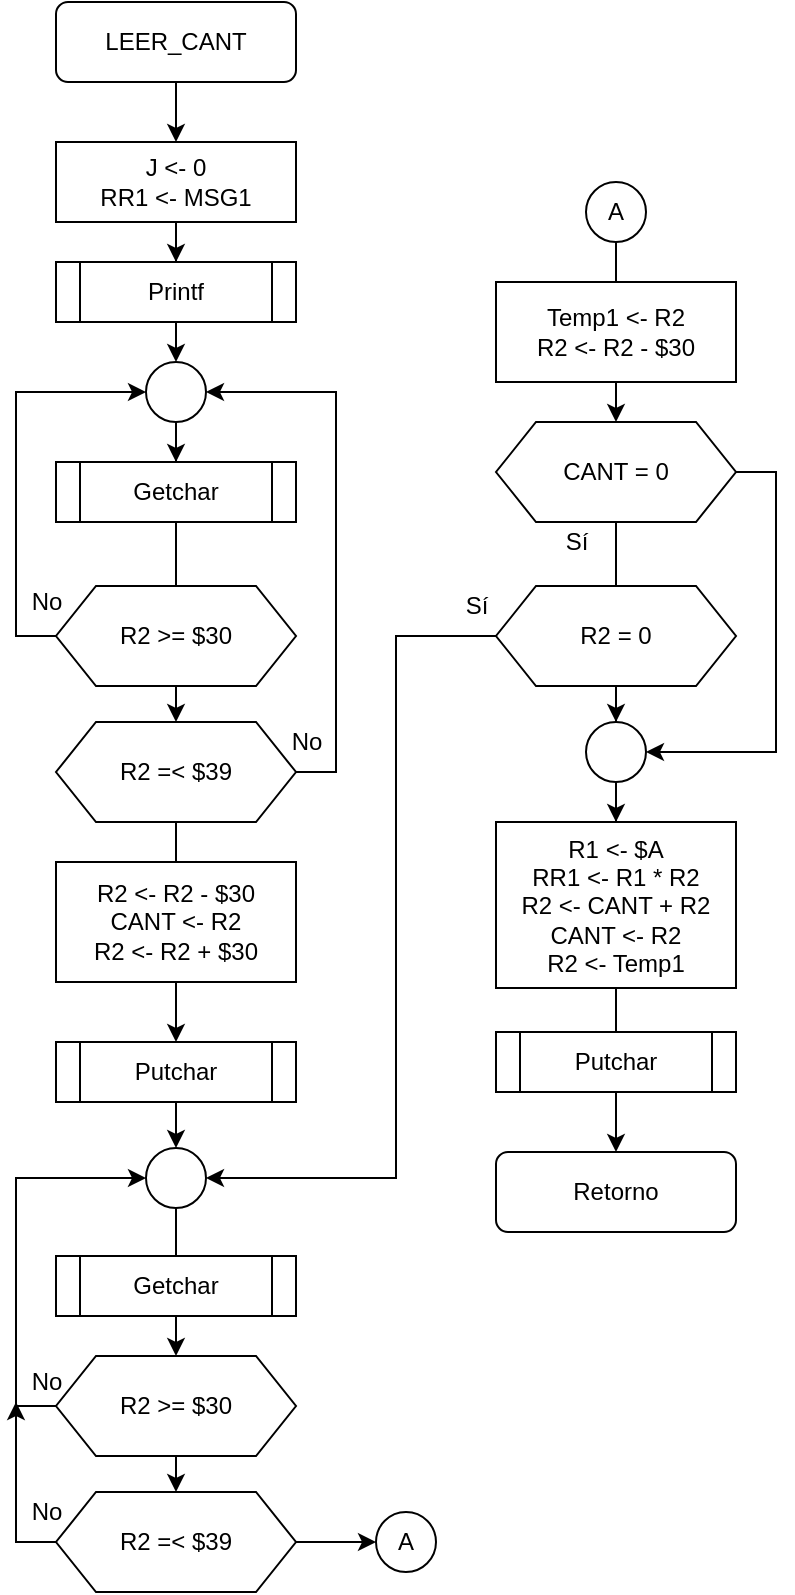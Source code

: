 <mxfile version="14.2.9" type="device"><diagram id="JnQ5orxZhNLln6tJbNiB" name="Page-1"><mxGraphModel dx="1182" dy="772" grid="1" gridSize="10" guides="1" tooltips="1" connect="1" arrows="1" fold="1" page="1" pageScale="1" pageWidth="850" pageHeight="1100" math="0" shadow="0"><root><mxCell id="0"/><mxCell id="1" parent="0"/><mxCell id="SFVwmADVjBAHmn5mCnYL-30" style="edgeStyle=orthogonalEdgeStyle;rounded=0;orthogonalLoop=1;jettySize=auto;html=1;exitX=0.5;exitY=1;exitDx=0;exitDy=0;entryX=0.5;entryY=0;entryDx=0;entryDy=0;" edge="1" parent="1" source="SFVwmADVjBAHmn5mCnYL-1" target="SFVwmADVjBAHmn5mCnYL-2"><mxGeometry relative="1" as="geometry"/></mxCell><mxCell id="SFVwmADVjBAHmn5mCnYL-1" value="LEER_CANT" style="rounded=1;whiteSpace=wrap;html=1;" vertex="1" parent="1"><mxGeometry x="200" y="120" width="120" height="40" as="geometry"/></mxCell><mxCell id="SFVwmADVjBAHmn5mCnYL-31" style="edgeStyle=orthogonalEdgeStyle;rounded=0;orthogonalLoop=1;jettySize=auto;html=1;entryX=0.5;entryY=0;entryDx=0;entryDy=0;" edge="1" parent="1" source="SFVwmADVjBAHmn5mCnYL-2" target="SFVwmADVjBAHmn5mCnYL-3"><mxGeometry relative="1" as="geometry"/></mxCell><mxCell id="SFVwmADVjBAHmn5mCnYL-2" value="&lt;div&gt;J &amp;lt;- 0&lt;br&gt;&lt;/div&gt;&lt;div&gt;RR1 &amp;lt;- MSG1&lt;/div&gt;" style="rounded=0;whiteSpace=wrap;html=1;" vertex="1" parent="1"><mxGeometry x="200" y="190" width="120" height="40" as="geometry"/></mxCell><mxCell id="SFVwmADVjBAHmn5mCnYL-32" style="edgeStyle=orthogonalEdgeStyle;rounded=0;orthogonalLoop=1;jettySize=auto;html=1;exitX=0.5;exitY=1;exitDx=0;exitDy=0;entryX=0.5;entryY=0;entryDx=0;entryDy=0;" edge="1" parent="1" source="SFVwmADVjBAHmn5mCnYL-3" target="SFVwmADVjBAHmn5mCnYL-5"><mxGeometry relative="1" as="geometry"/></mxCell><mxCell id="SFVwmADVjBAHmn5mCnYL-3" value="Printf" style="shape=process;whiteSpace=wrap;html=1;backgroundOutline=1;" vertex="1" parent="1"><mxGeometry x="200" y="250" width="120" height="30" as="geometry"/></mxCell><mxCell id="SFVwmADVjBAHmn5mCnYL-34" value="" style="edgeStyle=orthogonalEdgeStyle;rounded=0;orthogonalLoop=1;jettySize=auto;html=1;" edge="1" parent="1" source="SFVwmADVjBAHmn5mCnYL-4" target="SFVwmADVjBAHmn5mCnYL-9"><mxGeometry relative="1" as="geometry"/></mxCell><mxCell id="SFVwmADVjBAHmn5mCnYL-4" value="Getchar" style="shape=process;whiteSpace=wrap;html=1;backgroundOutline=1;" vertex="1" parent="1"><mxGeometry x="200" y="350" width="120" height="30" as="geometry"/></mxCell><mxCell id="SFVwmADVjBAHmn5mCnYL-42" style="edgeStyle=orthogonalEdgeStyle;rounded=0;orthogonalLoop=1;jettySize=auto;html=1;entryX=0.5;entryY=0;entryDx=0;entryDy=0;" edge="1" parent="1" source="SFVwmADVjBAHmn5mCnYL-5" target="SFVwmADVjBAHmn5mCnYL-4"><mxGeometry relative="1" as="geometry"/></mxCell><mxCell id="SFVwmADVjBAHmn5mCnYL-5" value="" style="ellipse;whiteSpace=wrap;html=1;aspect=fixed;" vertex="1" parent="1"><mxGeometry x="245" y="300" width="30" height="30" as="geometry"/></mxCell><mxCell id="SFVwmADVjBAHmn5mCnYL-8" style="edgeStyle=orthogonalEdgeStyle;rounded=0;orthogonalLoop=1;jettySize=auto;html=1;entryX=0;entryY=0.5;entryDx=0;entryDy=0;" edge="1" parent="1" source="SFVwmADVjBAHmn5mCnYL-7" target="SFVwmADVjBAHmn5mCnYL-5"><mxGeometry relative="1" as="geometry"><Array as="points"><mxPoint x="180" y="437"/><mxPoint x="180" y="315"/></Array></mxGeometry></mxCell><mxCell id="SFVwmADVjBAHmn5mCnYL-7" value="R2 &amp;gt;= $30" style="shape=hexagon;perimeter=hexagonPerimeter2;whiteSpace=wrap;html=1;fixedSize=1;" vertex="1" parent="1"><mxGeometry x="200" y="412" width="120" height="50" as="geometry"/></mxCell><mxCell id="SFVwmADVjBAHmn5mCnYL-10" style="edgeStyle=orthogonalEdgeStyle;rounded=0;orthogonalLoop=1;jettySize=auto;html=1;entryX=1;entryY=0.5;entryDx=0;entryDy=0;" edge="1" parent="1" source="SFVwmADVjBAHmn5mCnYL-9" target="SFVwmADVjBAHmn5mCnYL-5"><mxGeometry relative="1" as="geometry"><Array as="points"><mxPoint x="340" y="505"/><mxPoint x="340" y="315"/></Array></mxGeometry></mxCell><mxCell id="SFVwmADVjBAHmn5mCnYL-35" value="" style="edgeStyle=orthogonalEdgeStyle;rounded=0;orthogonalLoop=1;jettySize=auto;html=1;" edge="1" parent="1" source="SFVwmADVjBAHmn5mCnYL-9" target="SFVwmADVjBAHmn5mCnYL-15"><mxGeometry relative="1" as="geometry"/></mxCell><mxCell id="SFVwmADVjBAHmn5mCnYL-9" value="R2 =&amp;lt; $39" style="shape=hexagon;perimeter=hexagonPerimeter2;whiteSpace=wrap;html=1;fixedSize=1;" vertex="1" parent="1"><mxGeometry x="200" y="480" width="120" height="50" as="geometry"/></mxCell><mxCell id="SFVwmADVjBAHmn5mCnYL-11" value="No" style="text;html=1;align=center;verticalAlign=middle;resizable=0;points=[];autosize=1;" vertex="1" parent="1"><mxGeometry x="180" y="410" width="30" height="20" as="geometry"/></mxCell><mxCell id="SFVwmADVjBAHmn5mCnYL-12" value="No" style="text;html=1;align=center;verticalAlign=middle;resizable=0;points=[];autosize=1;" vertex="1" parent="1"><mxGeometry x="310" y="480" width="30" height="20" as="geometry"/></mxCell><mxCell id="SFVwmADVjBAHmn5mCnYL-14" value="&lt;div&gt;R2 &amp;lt;- R2 - $30&lt;/div&gt;&lt;div&gt;CANT &amp;lt;- R2&lt;/div&gt;&lt;div&gt;R2 &amp;lt;- R2 + $30&lt;/div&gt;" style="rounded=0;whiteSpace=wrap;html=1;" vertex="1" parent="1"><mxGeometry x="200" y="550" width="120" height="60" as="geometry"/></mxCell><mxCell id="SFVwmADVjBAHmn5mCnYL-36" value="" style="edgeStyle=orthogonalEdgeStyle;rounded=0;orthogonalLoop=1;jettySize=auto;html=1;" edge="1" parent="1" source="SFVwmADVjBAHmn5mCnYL-15" target="SFVwmADVjBAHmn5mCnYL-19"><mxGeometry relative="1" as="geometry"/></mxCell><mxCell id="SFVwmADVjBAHmn5mCnYL-15" value="Putchar" style="shape=process;whiteSpace=wrap;html=1;backgroundOutline=1;" vertex="1" parent="1"><mxGeometry x="200" y="640" width="120" height="30" as="geometry"/></mxCell><mxCell id="SFVwmADVjBAHmn5mCnYL-20" style="edgeStyle=orthogonalEdgeStyle;rounded=0;orthogonalLoop=1;jettySize=auto;html=1;entryX=0;entryY=0.5;entryDx=0;entryDy=0;" edge="1" parent="1" source="SFVwmADVjBAHmn5mCnYL-17" target="SFVwmADVjBAHmn5mCnYL-19"><mxGeometry relative="1" as="geometry"><Array as="points"><mxPoint x="180" y="822"/><mxPoint x="180" y="708"/></Array></mxGeometry></mxCell><mxCell id="SFVwmADVjBAHmn5mCnYL-38" style="edgeStyle=orthogonalEdgeStyle;rounded=0;orthogonalLoop=1;jettySize=auto;html=1;exitX=0.5;exitY=1;exitDx=0;exitDy=0;entryX=0.5;entryY=0;entryDx=0;entryDy=0;" edge="1" parent="1" source="SFVwmADVjBAHmn5mCnYL-17" target="SFVwmADVjBAHmn5mCnYL-18"><mxGeometry relative="1" as="geometry"/></mxCell><mxCell id="SFVwmADVjBAHmn5mCnYL-17" value="R2 &amp;gt;= $30" style="shape=hexagon;perimeter=hexagonPerimeter2;whiteSpace=wrap;html=1;fixedSize=1;" vertex="1" parent="1"><mxGeometry x="200" y="797" width="120" height="50" as="geometry"/></mxCell><mxCell id="SFVwmADVjBAHmn5mCnYL-21" style="edgeStyle=orthogonalEdgeStyle;rounded=0;orthogonalLoop=1;jettySize=auto;html=1;" edge="1" parent="1" source="SFVwmADVjBAHmn5mCnYL-18"><mxGeometry relative="1" as="geometry"><mxPoint x="180" y="820" as="targetPoint"/></mxGeometry></mxCell><mxCell id="SFVwmADVjBAHmn5mCnYL-39" style="edgeStyle=orthogonalEdgeStyle;rounded=0;orthogonalLoop=1;jettySize=auto;html=1;entryX=0;entryY=0.5;entryDx=0;entryDy=0;" edge="1" parent="1" source="SFVwmADVjBAHmn5mCnYL-18" target="SFVwmADVjBAHmn5mCnYL-24"><mxGeometry relative="1" as="geometry"/></mxCell><mxCell id="SFVwmADVjBAHmn5mCnYL-18" value="R2 =&amp;lt; $39" style="shape=hexagon;perimeter=hexagonPerimeter2;whiteSpace=wrap;html=1;fixedSize=1;" vertex="1" parent="1"><mxGeometry x="200" y="865" width="120" height="50" as="geometry"/></mxCell><mxCell id="SFVwmADVjBAHmn5mCnYL-37" value="" style="edgeStyle=orthogonalEdgeStyle;rounded=0;orthogonalLoop=1;jettySize=auto;html=1;" edge="1" parent="1" source="SFVwmADVjBAHmn5mCnYL-19" target="SFVwmADVjBAHmn5mCnYL-17"><mxGeometry relative="1" as="geometry"/></mxCell><mxCell id="SFVwmADVjBAHmn5mCnYL-19" value="" style="ellipse;whiteSpace=wrap;html=1;aspect=fixed;" vertex="1" parent="1"><mxGeometry x="245" y="693" width="30" height="30" as="geometry"/></mxCell><mxCell id="SFVwmADVjBAHmn5mCnYL-53" value="" style="edgeStyle=orthogonalEdgeStyle;rounded=0;orthogonalLoop=1;jettySize=auto;html=1;" edge="1" parent="1" source="SFVwmADVjBAHmn5mCnYL-23" target="SFVwmADVjBAHmn5mCnYL-46"><mxGeometry relative="1" as="geometry"/></mxCell><mxCell id="SFVwmADVjBAHmn5mCnYL-23" value="A" style="ellipse;whiteSpace=wrap;html=1;aspect=fixed;" vertex="1" parent="1"><mxGeometry x="465" y="210" width="30" height="30" as="geometry"/></mxCell><mxCell id="SFVwmADVjBAHmn5mCnYL-24" value="A" style="ellipse;whiteSpace=wrap;html=1;aspect=fixed;" vertex="1" parent="1"><mxGeometry x="360" y="875" width="30" height="30" as="geometry"/></mxCell><mxCell id="SFVwmADVjBAHmn5mCnYL-41" value="" style="edgeStyle=orthogonalEdgeStyle;rounded=0;orthogonalLoop=1;jettySize=auto;html=1;" edge="1" parent="1" source="SFVwmADVjBAHmn5mCnYL-25" target="SFVwmADVjBAHmn5mCnYL-29"><mxGeometry relative="1" as="geometry"/></mxCell><mxCell id="SFVwmADVjBAHmn5mCnYL-27" value="Sí" style="text;html=1;align=center;verticalAlign=middle;resizable=0;points=[];autosize=1;" vertex="1" parent="1"><mxGeometry x="395" y="412" width="30" height="20" as="geometry"/></mxCell><mxCell id="SFVwmADVjBAHmn5mCnYL-28" value="Putchar" style="shape=process;whiteSpace=wrap;html=1;backgroundOutline=1;" vertex="1" parent="1"><mxGeometry x="420" y="635" width="120" height="30" as="geometry"/></mxCell><mxCell id="SFVwmADVjBAHmn5mCnYL-29" value="Retorno" style="rounded=1;whiteSpace=wrap;html=1;" vertex="1" parent="1"><mxGeometry x="420" y="695" width="120" height="40" as="geometry"/></mxCell><mxCell id="SFVwmADVjBAHmn5mCnYL-22" value="&lt;div&gt;Temp1 &amp;lt;- R2&lt;br&gt;&lt;/div&gt;&lt;div&gt;R2 &amp;lt;- R2 - $30&lt;/div&gt;" style="rounded=0;whiteSpace=wrap;html=1;" vertex="1" parent="1"><mxGeometry x="420" y="260" width="120" height="50" as="geometry"/></mxCell><mxCell id="SFVwmADVjBAHmn5mCnYL-16" value="Getchar" style="shape=process;whiteSpace=wrap;html=1;backgroundOutline=1;" vertex="1" parent="1"><mxGeometry x="200" y="747" width="120" height="30" as="geometry"/></mxCell><mxCell id="SFVwmADVjBAHmn5mCnYL-43" value="No" style="text;html=1;align=center;verticalAlign=middle;resizable=0;points=[];autosize=1;" vertex="1" parent="1"><mxGeometry x="180" y="800" width="30" height="20" as="geometry"/></mxCell><mxCell id="SFVwmADVjBAHmn5mCnYL-44" value="No" style="text;html=1;align=center;verticalAlign=middle;resizable=0;points=[];autosize=1;" vertex="1" parent="1"><mxGeometry x="180" y="865" width="30" height="20" as="geometry"/></mxCell><mxCell id="SFVwmADVjBAHmn5mCnYL-45" value="&lt;div&gt;R1 &amp;lt;- $A&lt;/div&gt;&lt;div&gt;RR1 &amp;lt;- R1 * R2&lt;/div&gt;&lt;div&gt;R2 &amp;lt;- CANT + R2&lt;/div&gt;&lt;div&gt;CANT &amp;lt;- R2&lt;/div&gt;&lt;div&gt;R2 &amp;lt;- Temp1&lt;br&gt;&lt;/div&gt;" style="rounded=0;whiteSpace=wrap;html=1;" vertex="1" parent="1"><mxGeometry x="420" y="530" width="120" height="83" as="geometry"/></mxCell><mxCell id="SFVwmADVjBAHmn5mCnYL-47" value="" style="edgeStyle=orthogonalEdgeStyle;rounded=0;orthogonalLoop=1;jettySize=auto;html=1;" edge="1" parent="1" source="SFVwmADVjBAHmn5mCnYL-50" target="SFVwmADVjBAHmn5mCnYL-45"><mxGeometry relative="1" as="geometry"/></mxCell><mxCell id="SFVwmADVjBAHmn5mCnYL-52" style="edgeStyle=orthogonalEdgeStyle;rounded=0;orthogonalLoop=1;jettySize=auto;html=1;entryX=1;entryY=0.5;entryDx=0;entryDy=0;" edge="1" parent="1" source="SFVwmADVjBAHmn5mCnYL-46" target="SFVwmADVjBAHmn5mCnYL-50"><mxGeometry relative="1" as="geometry"><Array as="points"><mxPoint x="560" y="355"/><mxPoint x="560" y="495"/></Array></mxGeometry></mxCell><mxCell id="SFVwmADVjBAHmn5mCnYL-46" value="CANT = 0" style="shape=hexagon;perimeter=hexagonPerimeter2;whiteSpace=wrap;html=1;fixedSize=1;" vertex="1" parent="1"><mxGeometry x="420" y="330" width="120" height="50" as="geometry"/></mxCell><mxCell id="SFVwmADVjBAHmn5mCnYL-48" style="edgeStyle=orthogonalEdgeStyle;rounded=0;orthogonalLoop=1;jettySize=auto;html=1;entryX=1;entryY=0.5;entryDx=0;entryDy=0;" edge="1" parent="1" source="SFVwmADVjBAHmn5mCnYL-25" target="SFVwmADVjBAHmn5mCnYL-19"><mxGeometry relative="1" as="geometry"><Array as="points"><mxPoint x="370" y="437"/><mxPoint x="370" y="708"/></Array></mxGeometry></mxCell><mxCell id="SFVwmADVjBAHmn5mCnYL-49" value="Sí" style="text;html=1;align=center;verticalAlign=middle;resizable=0;points=[];autosize=1;" vertex="1" parent="1"><mxGeometry x="445" y="380" width="30" height="20" as="geometry"/></mxCell><mxCell id="SFVwmADVjBAHmn5mCnYL-50" value="" style="ellipse;whiteSpace=wrap;html=1;aspect=fixed;" vertex="1" parent="1"><mxGeometry x="465" y="480" width="30" height="30" as="geometry"/></mxCell><mxCell id="SFVwmADVjBAHmn5mCnYL-51" value="" style="edgeStyle=orthogonalEdgeStyle;rounded=0;orthogonalLoop=1;jettySize=auto;html=1;" edge="1" parent="1" source="SFVwmADVjBAHmn5mCnYL-46" target="SFVwmADVjBAHmn5mCnYL-50"><mxGeometry relative="1" as="geometry"><mxPoint x="480" y="380" as="sourcePoint"/><mxPoint x="480" y="523" as="targetPoint"/></mxGeometry></mxCell><mxCell id="SFVwmADVjBAHmn5mCnYL-25" value="R2 = 0" style="shape=hexagon;perimeter=hexagonPerimeter2;whiteSpace=wrap;html=1;fixedSize=1;" vertex="1" parent="1"><mxGeometry x="420" y="412" width="120" height="50" as="geometry"/></mxCell></root></mxGraphModel></diagram></mxfile>